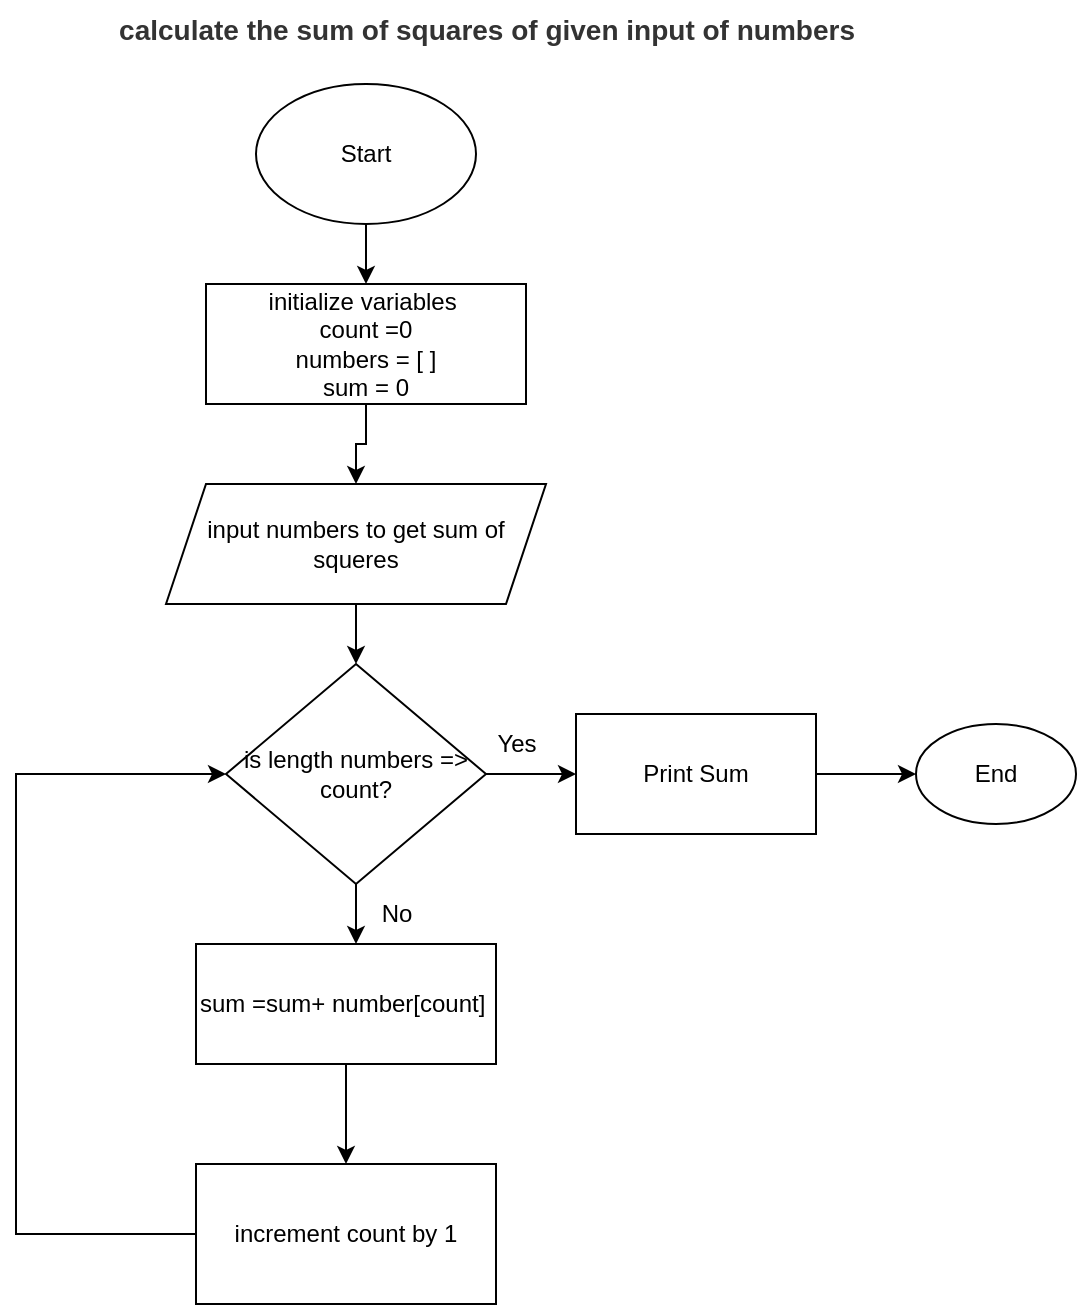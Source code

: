 <mxfile version="21.3.5" type="github">
  <diagram name="Page-1" id="bKIhh8FWL7coZaHdyFm0">
    <mxGraphModel dx="1165" dy="643" grid="1" gridSize="10" guides="1" tooltips="1" connect="1" arrows="1" fold="1" page="1" pageScale="1" pageWidth="850" pageHeight="1100" background="#ffffff" math="0" shadow="0">
      <root>
        <mxCell id="0" />
        <mxCell id="1" parent="0" />
        <mxCell id="KQ7G92XOVihXqs8dXYj8-9" value="" style="edgeStyle=orthogonalEdgeStyle;rounded=0;orthogonalLoop=1;jettySize=auto;html=1;" edge="1" parent="1" source="KQ7G92XOVihXqs8dXYj8-2">
          <mxGeometry relative="1" as="geometry">
            <mxPoint x="365" y="150" as="targetPoint" />
          </mxGeometry>
        </mxCell>
        <mxCell id="KQ7G92XOVihXqs8dXYj8-2" value="Start" style="ellipse;whiteSpace=wrap;html=1;" vertex="1" parent="1">
          <mxGeometry x="310" y="50" width="110" height="70" as="geometry" />
        </mxCell>
        <mxCell id="KQ7G92XOVihXqs8dXYj8-12" value="" style="edgeStyle=orthogonalEdgeStyle;rounded=0;orthogonalLoop=1;jettySize=auto;html=1;" edge="1" parent="1" source="KQ7G92XOVihXqs8dXYj8-5" target="KQ7G92XOVihXqs8dXYj8-11">
          <mxGeometry relative="1" as="geometry" />
        </mxCell>
        <mxCell id="KQ7G92XOVihXqs8dXYj8-5" value="input numbers to get sum of squeres" style="shape=parallelogram;perimeter=parallelogramPerimeter;whiteSpace=wrap;html=1;fixedSize=1;" vertex="1" parent="1">
          <mxGeometry x="265" y="250" width="190" height="60" as="geometry" />
        </mxCell>
        <mxCell id="KQ7G92XOVihXqs8dXYj8-14" value="" style="edgeStyle=orthogonalEdgeStyle;rounded=0;orthogonalLoop=1;jettySize=auto;html=1;" edge="1" parent="1" source="KQ7G92XOVihXqs8dXYj8-11">
          <mxGeometry relative="1" as="geometry">
            <mxPoint x="360" y="480" as="targetPoint" />
          </mxGeometry>
        </mxCell>
        <mxCell id="KQ7G92XOVihXqs8dXYj8-24" style="edgeStyle=orthogonalEdgeStyle;rounded=0;orthogonalLoop=1;jettySize=auto;html=1;entryX=0;entryY=0.5;entryDx=0;entryDy=0;" edge="1" parent="1" source="KQ7G92XOVihXqs8dXYj8-11" target="KQ7G92XOVihXqs8dXYj8-23">
          <mxGeometry relative="1" as="geometry" />
        </mxCell>
        <mxCell id="KQ7G92XOVihXqs8dXYj8-11" value="is length numbers&amp;nbsp;=&amp;gt; count?" style="rhombus;whiteSpace=wrap;html=1;" vertex="1" parent="1">
          <mxGeometry x="295" y="340" width="130" height="110" as="geometry" />
        </mxCell>
        <mxCell id="KQ7G92XOVihXqs8dXYj8-16" value="" style="edgeStyle=orthogonalEdgeStyle;rounded=0;orthogonalLoop=1;jettySize=auto;html=1;" edge="1" parent="1" source="KQ7G92XOVihXqs8dXYj8-15" target="KQ7G92XOVihXqs8dXYj8-5">
          <mxGeometry relative="1" as="geometry" />
        </mxCell>
        <mxCell id="KQ7G92XOVihXqs8dXYj8-15" value="initialize variables&amp;nbsp;&lt;br&gt;count =0&lt;br&gt;numbers = [ ]&lt;br&gt;sum = 0" style="rounded=0;whiteSpace=wrap;html=1;" vertex="1" parent="1">
          <mxGeometry x="285" y="150" width="160" height="60" as="geometry" />
        </mxCell>
        <mxCell id="KQ7G92XOVihXqs8dXYj8-19" style="edgeStyle=orthogonalEdgeStyle;rounded=0;orthogonalLoop=1;jettySize=auto;html=1;exitX=0.5;exitY=1;exitDx=0;exitDy=0;" edge="1" parent="1" source="KQ7G92XOVihXqs8dXYj8-17">
          <mxGeometry relative="1" as="geometry">
            <mxPoint x="355" y="590" as="targetPoint" />
          </mxGeometry>
        </mxCell>
        <mxCell id="KQ7G92XOVihXqs8dXYj8-17" value="sum =sum+ number[count]&amp;nbsp;" style="rounded=0;whiteSpace=wrap;html=1;" vertex="1" parent="1">
          <mxGeometry x="280" y="480" width="150" height="60" as="geometry" />
        </mxCell>
        <mxCell id="KQ7G92XOVihXqs8dXYj8-21" style="edgeStyle=orthogonalEdgeStyle;rounded=0;orthogonalLoop=1;jettySize=auto;html=1;entryX=0;entryY=0.5;entryDx=0;entryDy=0;" edge="1" parent="1" source="KQ7G92XOVihXqs8dXYj8-20" target="KQ7G92XOVihXqs8dXYj8-11">
          <mxGeometry relative="1" as="geometry">
            <Array as="points">
              <mxPoint x="190" y="625" />
              <mxPoint x="190" y="395" />
            </Array>
          </mxGeometry>
        </mxCell>
        <mxCell id="KQ7G92XOVihXqs8dXYj8-20" value="increment count by 1" style="rounded=0;whiteSpace=wrap;html=1;" vertex="1" parent="1">
          <mxGeometry x="280" y="590" width="150" height="70" as="geometry" />
        </mxCell>
        <mxCell id="KQ7G92XOVihXqs8dXYj8-22" value="End" style="ellipse;whiteSpace=wrap;html=1;" vertex="1" parent="1">
          <mxGeometry x="640" y="370" width="80" height="50" as="geometry" />
        </mxCell>
        <mxCell id="KQ7G92XOVihXqs8dXYj8-27" style="edgeStyle=orthogonalEdgeStyle;rounded=0;orthogonalLoop=1;jettySize=auto;html=1;entryX=0;entryY=0.5;entryDx=0;entryDy=0;" edge="1" parent="1" source="KQ7G92XOVihXqs8dXYj8-23" target="KQ7G92XOVihXqs8dXYj8-22">
          <mxGeometry relative="1" as="geometry" />
        </mxCell>
        <mxCell id="KQ7G92XOVihXqs8dXYj8-23" value="Print Sum" style="rounded=0;whiteSpace=wrap;html=1;" vertex="1" parent="1">
          <mxGeometry x="470" y="365" width="120" height="60" as="geometry" />
        </mxCell>
        <mxCell id="KQ7G92XOVihXqs8dXYj8-30" value="&lt;strong style=&quot;box-sizing: border-box; color: rgb(51, 51, 51); font-family: aktiv-grotesk, sans-serif; font-size: 14px; text-align: start; background-color: rgb(255, 255, 255);&quot;&gt;calculate the sum of squares of given input of numbers&lt;/strong&gt;" style="text;html=1;align=center;verticalAlign=middle;resizable=0;points=[];autosize=1;strokeColor=none;fillColor=none;" vertex="1" parent="1">
          <mxGeometry x="230" y="8" width="390" height="30" as="geometry" />
        </mxCell>
        <mxCell id="KQ7G92XOVihXqs8dXYj8-31" value="No" style="text;html=1;align=center;verticalAlign=middle;resizable=0;points=[];autosize=1;strokeColor=none;fillColor=none;" vertex="1" parent="1">
          <mxGeometry x="360" y="450" width="40" height="30" as="geometry" />
        </mxCell>
        <mxCell id="KQ7G92XOVihXqs8dXYj8-32" value="Yes" style="text;html=1;align=center;verticalAlign=middle;resizable=0;points=[];autosize=1;strokeColor=none;fillColor=none;" vertex="1" parent="1">
          <mxGeometry x="420" y="365" width="40" height="30" as="geometry" />
        </mxCell>
      </root>
    </mxGraphModel>
  </diagram>
</mxfile>
